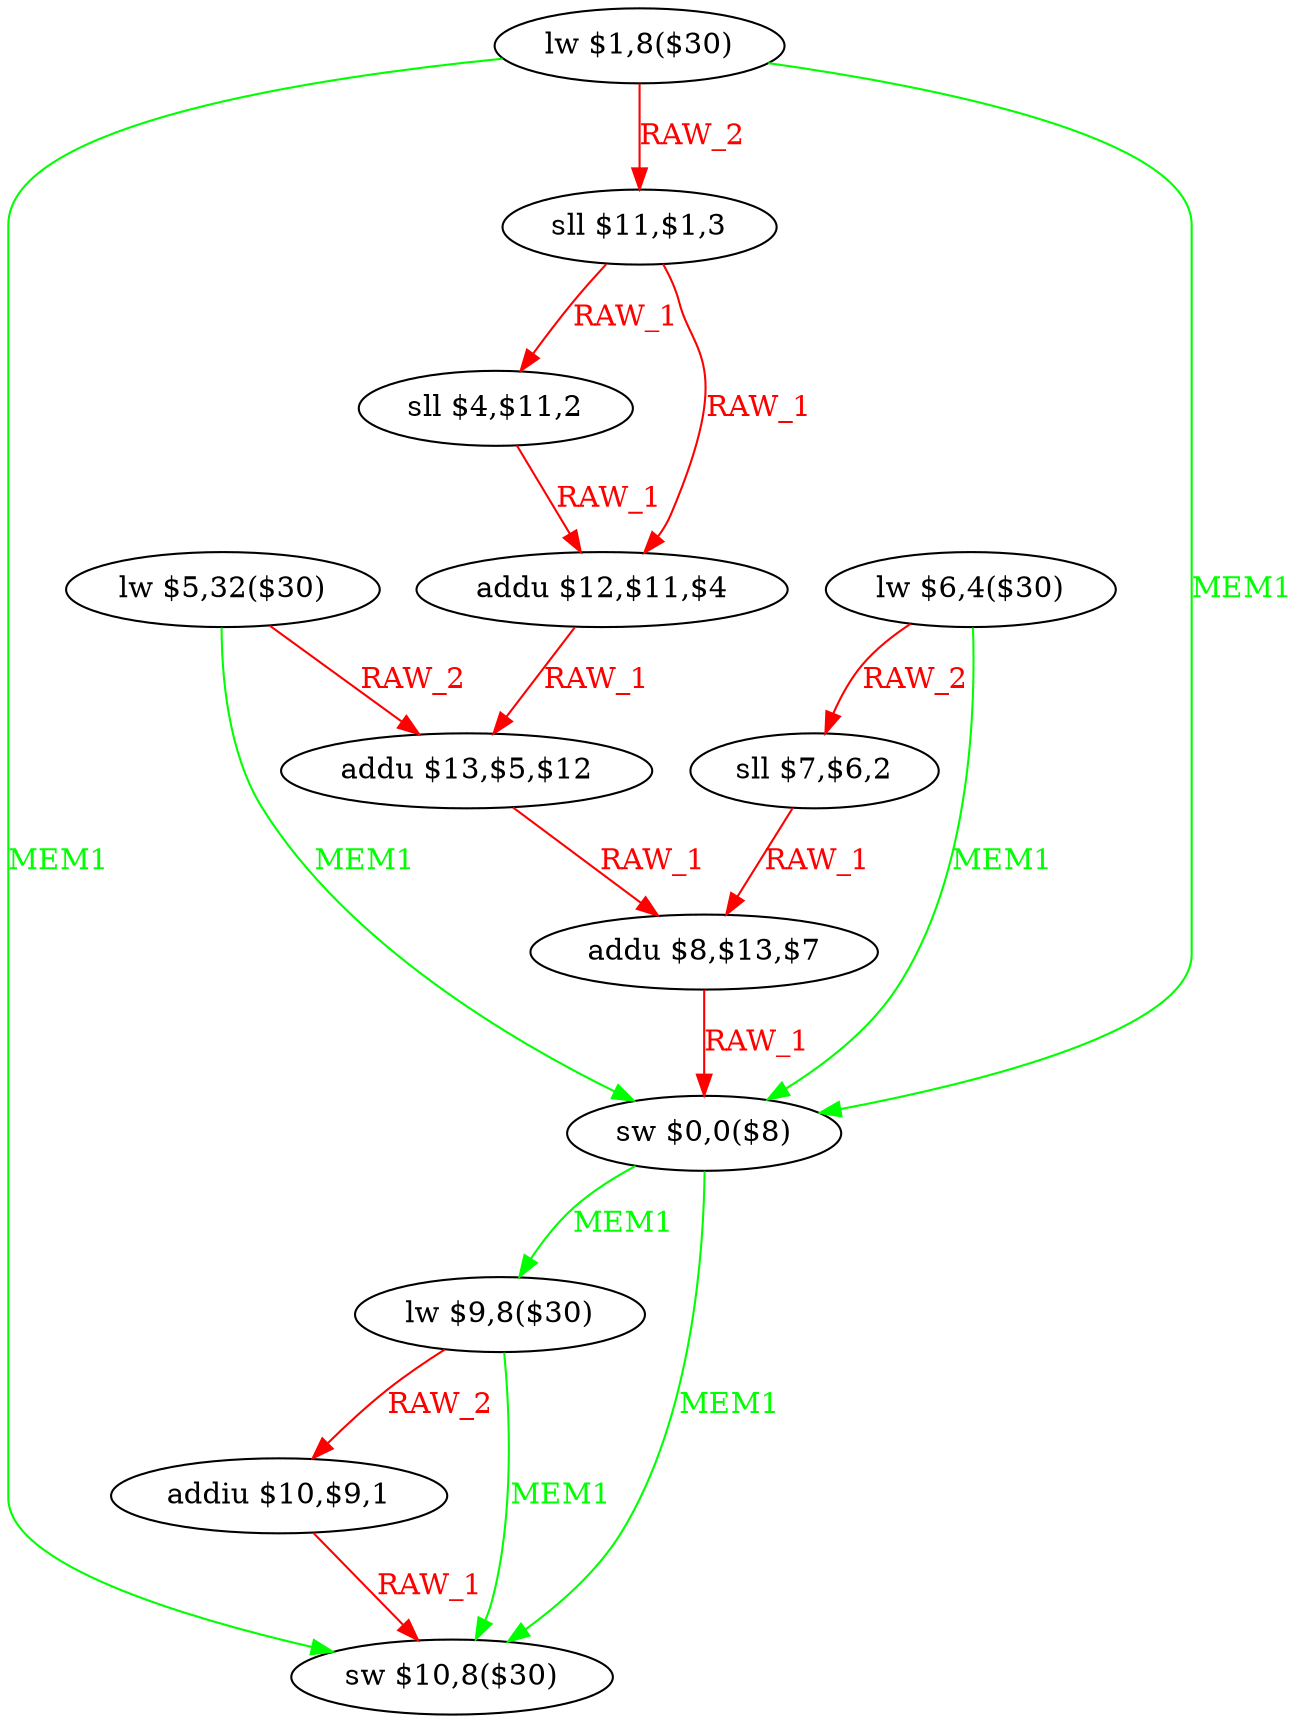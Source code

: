 digraph G1 {
node [shape = ellipse];
i0 [label = "lw $1,8($30)"] ;
i0 ->  i12 [color = green, fontcolor = green, label= "MEM1"];
i0 ->  i9 [color = green, fontcolor = green, label= "MEM1"];
i0 ->  i1 [color = red, fontcolor = red, label= "RAW_2"];
i12 [label = "sw $10,8($30)"] ;
i9 [label = "sw $0,0($8)"] ;
i9 ->  i12 [color = green, fontcolor = green, label= "MEM1"];
i9 ->  i10 [color = green, fontcolor = green, label= "MEM1"];
i10 [label = "lw $9,8($30)"] ;
i10 ->  i12 [color = green, fontcolor = green, label= "MEM1"];
i10 ->  i11 [color = red, fontcolor = red, label= "RAW_2"];
i11 [label = "addiu $10,$9,1"] ;
i11 ->  i12 [color = red, fontcolor = red, label= "RAW_1"];
i1 [label = "sll $11,$1,3"] ;
i1 ->  i3 [color = red, fontcolor = red, label= "RAW_1"];
i1 ->  i2 [color = red, fontcolor = red, label= "RAW_1"];
i3 [label = "addu $12,$11,$4"] ;
i3 ->  i5 [color = red, fontcolor = red, label= "RAW_1"];
i5 [label = "addu $13,$5,$12"] ;
i5 ->  i8 [color = red, fontcolor = red, label= "RAW_1"];
i8 [label = "addu $8,$13,$7"] ;
i8 ->  i9 [color = red, fontcolor = red, label= "RAW_1"];
i2 [label = "sll $4,$11,2"] ;
i2 ->  i3 [color = red, fontcolor = red, label= "RAW_1"];
i4 [label = "lw $5,32($30)"] ;
i4 ->  i9 [color = green, fontcolor = green, label= "MEM1"];
i4 ->  i5 [color = red, fontcolor = red, label= "RAW_2"];
i6 [label = "lw $6,4($30)"] ;
i6 ->  i9 [color = green, fontcolor = green, label= "MEM1"];
i6 ->  i7 [color = red, fontcolor = red, label= "RAW_2"];
i7 [label = "sll $7,$6,2"] ;
i7 ->  i8 [color = red, fontcolor = red, label= "RAW_1"];
}
